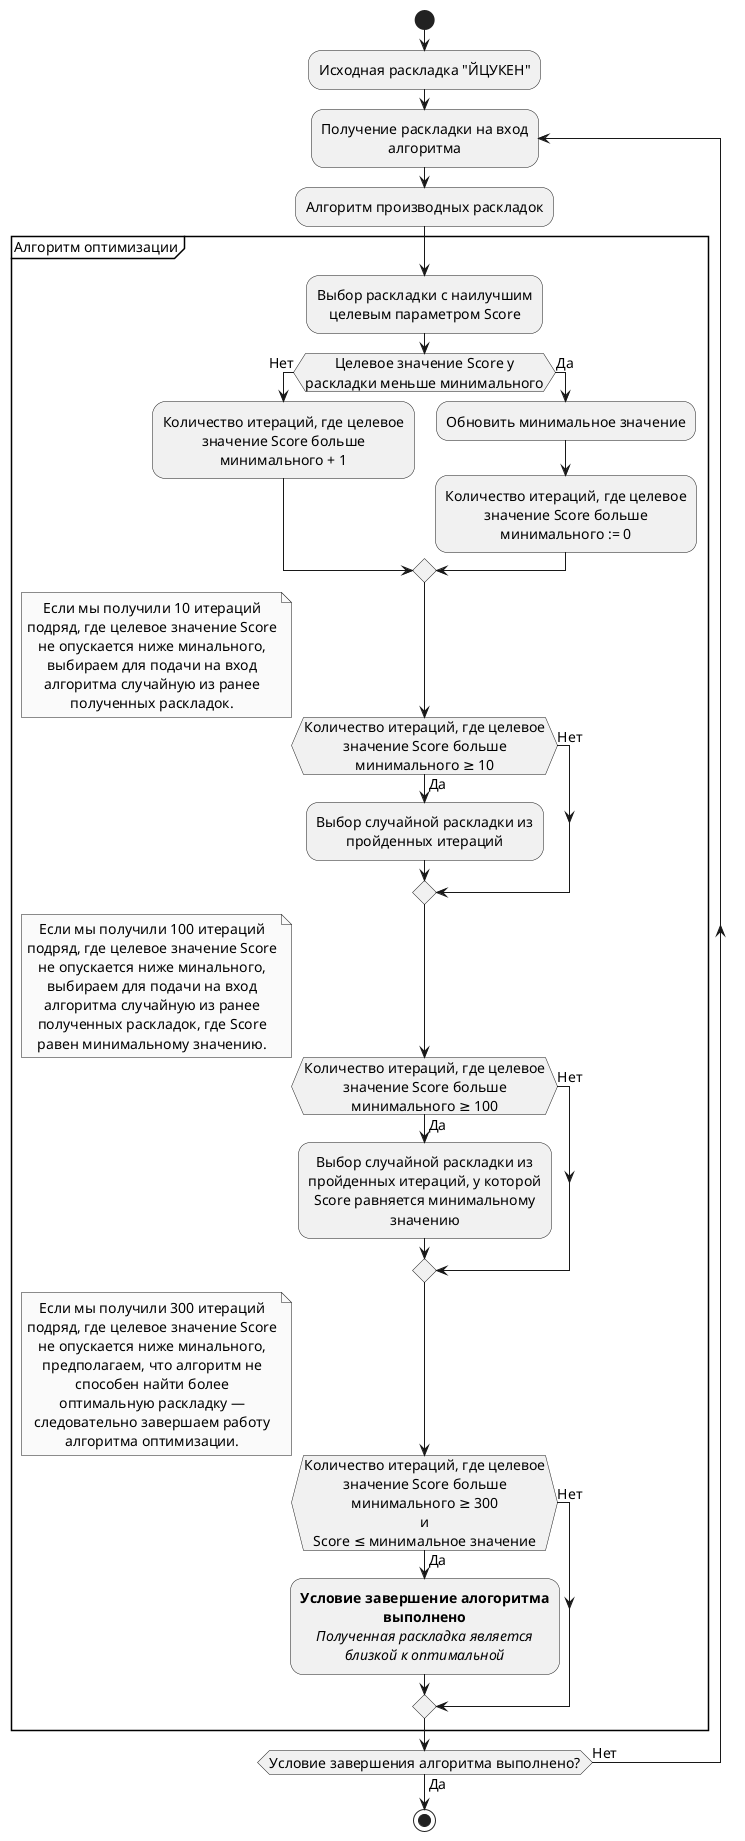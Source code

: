 @startuml "Детализаци алгоритма оптимизации"
skinparam monochrome true
skinparam wrapWidth 250
skinparam defaultTextAlignment center
skinparam defaultFontSize 14
skinparam noteFontSize 14
start
:Исходная раскладка "ЙЦУКЕН";
repeat:Получение раскладки на вход алгоритма;
:Алгоритм производных раскладок;
partition "Алгоритм оптимизации" {
    :Выбор раскладки с наилучшим целевым параметром Score;
    if (Целевое значение Score у раскладки меньше минимального) then (Нет)
        :Количество итераций, где целевое значение Score больше минимального + 1;
    else (Да)
        :Обновить минимальное значение;
        :Количество итераций, где целевое значение Score больше минимального := 0;
    endif 
    if (Количество итераций, где целевое значение Score больше минимального ≥ 10) then (Да)
        :Выбор случайной раскладки из пройденных итераций;
    else (Нет)
    endif
    note right
        Если мы получили 10 итераций подряд, где целевое значение Score не опускается ниже минального, выбираем для подачи на вход алгоритма случайную из ранее полученных раскладок.
    end note
    if (Количество итераций, где целевое значение Score больше минимального ≥ 100) then (Да)
        :Выбор случайной раскладки из пройденных итераций, у которой Score равняется минимальному значению;
    else (Нет)
    endif
    note right
        Если мы получили 100 итераций подряд, где целевое значение Score не опускается ниже минального, выбираем для подачи на вход алгоритма случайную из ранее полученных раскладок, где Score равен минимальному значению.
    end note
    if (Количество итераций, где целевое значение Score больше минимального ≥ 300\nи\nScore ≤ минимальное значение) then (Да)
        :**Условие завершение алогоритма выполнено**
        //Полученная раскладка является близкой к оптимальной//;
    else (Нет)
    endif
    note right
        Если мы получили 300 итераций подряд, где целевое значение Score не опускается ниже минального, предполагаем, что алгоритм не способен найти более оптимальную раскладку — следовательно завершаем работу алгоритма оптимизации.
    end note
}
repeat while (Условие завершения алгоритма выполнено?) is (Нет) not (Да)
stop
@enduml